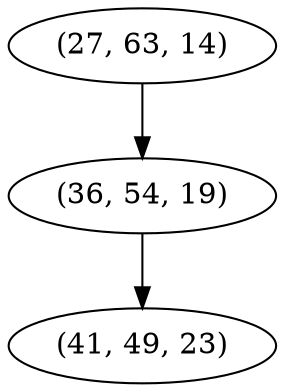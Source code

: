 digraph tree {
    "(27, 63, 14)";
    "(36, 54, 19)";
    "(41, 49, 23)";
    "(27, 63, 14)" -> "(36, 54, 19)";
    "(36, 54, 19)" -> "(41, 49, 23)";
}
